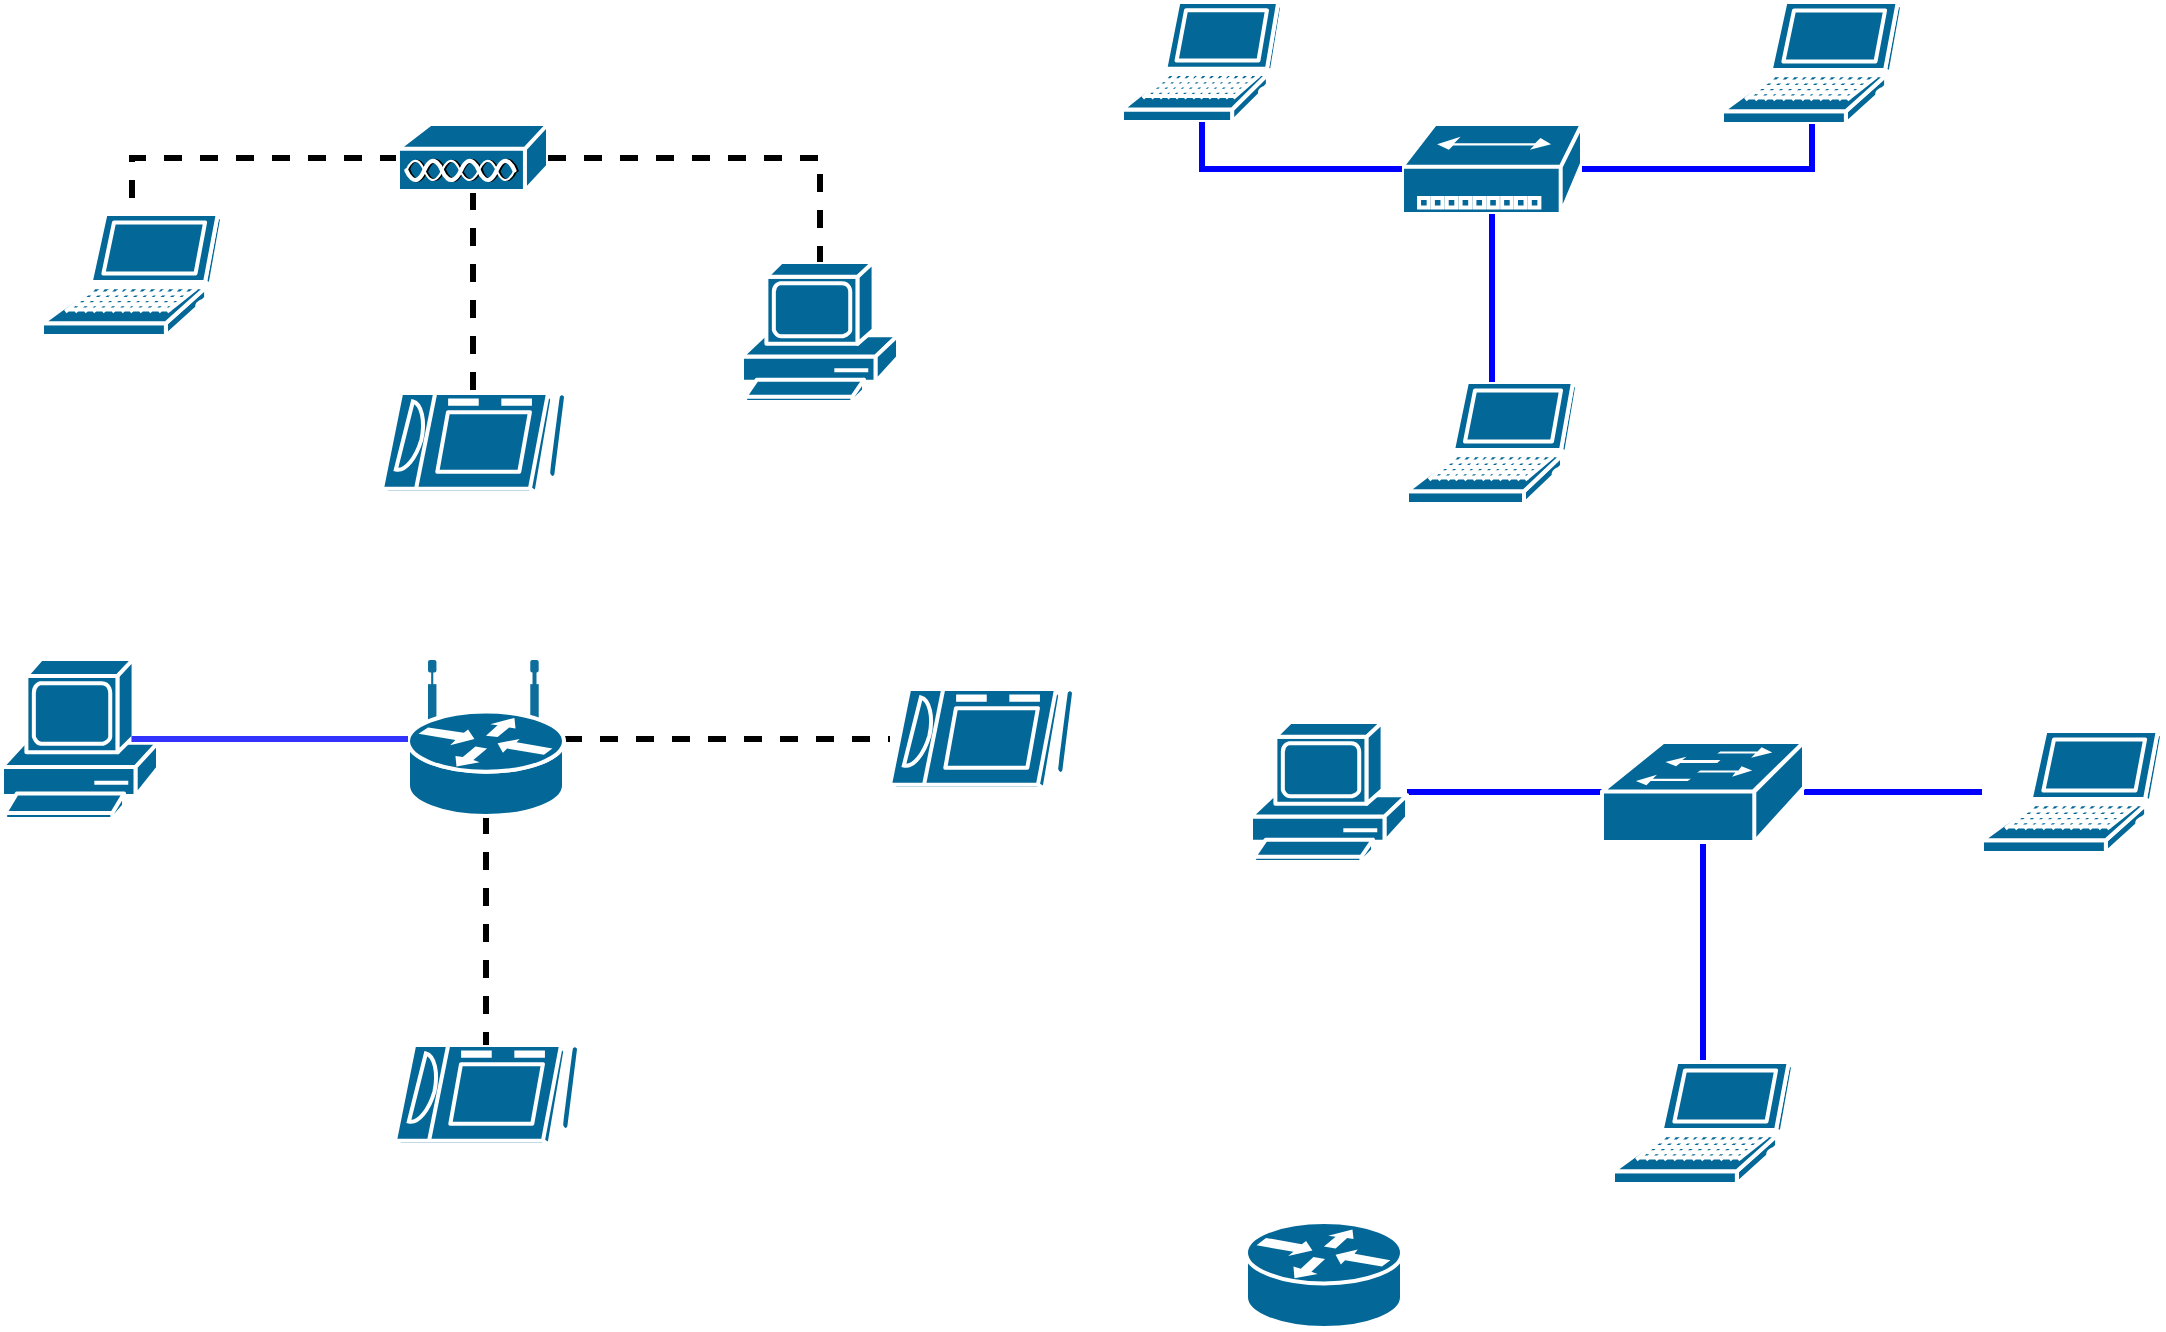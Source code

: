 <mxfile version="24.7.7">
  <diagram name="Página-1" id="0aykmzBQFzrhrvAtdoXJ">
    <mxGraphModel dx="1256" dy="669" grid="1" gridSize="10" guides="1" tooltips="1" connect="1" arrows="1" fold="1" page="1" pageScale="1" pageWidth="1169" pageHeight="827" math="0" shadow="0">
      <root>
        <mxCell id="0" />
        <mxCell id="1" parent="0" />
        <mxCell id="D3t5GSLkGJJTMsDcqO09-1" value="" style="shape=mxgraph.cisco.computers_and_peripherals.laptop;sketch=0;html=1;pointerEvents=1;dashed=0;fillColor=#036897;strokeColor=#ffffff;strokeWidth=2;verticalLabelPosition=bottom;verticalAlign=top;align=center;outlineConnect=0;" vertex="1" parent="1">
          <mxGeometry x="910" y="120" width="90" height="61" as="geometry" />
        </mxCell>
        <mxCell id="D3t5GSLkGJJTMsDcqO09-2" value="" style="shape=mxgraph.cisco.computers_and_peripherals.laptop;sketch=0;html=1;pointerEvents=1;dashed=0;fillColor=#036897;strokeColor=#ffffff;strokeWidth=2;verticalLabelPosition=bottom;verticalAlign=top;align=center;outlineConnect=0;" vertex="1" parent="1">
          <mxGeometry x="610" y="120" width="80" height="60" as="geometry" />
        </mxCell>
        <mxCell id="D3t5GSLkGJJTMsDcqO09-3" value="" style="shape=mxgraph.cisco.computers_and_peripherals.laptop;sketch=0;html=1;pointerEvents=1;dashed=0;fillColor=#036897;strokeColor=#ffffff;strokeWidth=2;verticalLabelPosition=bottom;verticalAlign=top;align=center;outlineConnect=0;" vertex="1" parent="1">
          <mxGeometry x="70" y="226" width="90" height="61" as="geometry" />
        </mxCell>
        <mxCell id="D3t5GSLkGJJTMsDcqO09-4" value="" style="shape=mxgraph.cisco.computers_and_peripherals.laptop;sketch=0;html=1;pointerEvents=1;dashed=0;fillColor=#036897;strokeColor=#ffffff;strokeWidth=2;verticalLabelPosition=bottom;verticalAlign=top;align=center;outlineConnect=0;" vertex="1" parent="1">
          <mxGeometry x="752.5" y="310" width="85" height="61" as="geometry" />
        </mxCell>
        <mxCell id="D3t5GSLkGJJTMsDcqO09-7" value="" style="shape=mxgraph.cisco.computers_and_peripherals.tablet;sketch=0;html=1;pointerEvents=1;dashed=0;fillColor=#036897;strokeColor=#ffffff;strokeWidth=2;verticalLabelPosition=bottom;verticalAlign=top;align=center;outlineConnect=0;" vertex="1" parent="1">
          <mxGeometry x="240" y="315.5" width="91" height="50" as="geometry" />
        </mxCell>
        <mxCell id="D3t5GSLkGJJTMsDcqO09-8" value="" style="shape=mxgraph.cisco.computers_and_peripherals.tablet;sketch=0;html=1;pointerEvents=1;dashed=0;fillColor=#036897;strokeColor=#ffffff;strokeWidth=2;verticalLabelPosition=bottom;verticalAlign=top;align=center;outlineConnect=0;" vertex="1" parent="1">
          <mxGeometry x="246.5" y="641.5" width="91" height="50" as="geometry" />
        </mxCell>
        <mxCell id="D3t5GSLkGJJTMsDcqO09-9" value="" style="shape=mxgraph.cisco.computers_and_peripherals.tablet;sketch=0;html=1;pointerEvents=1;dashed=0;fillColor=#036897;strokeColor=#ffffff;strokeWidth=2;verticalLabelPosition=bottom;verticalAlign=top;align=center;outlineConnect=0;" vertex="1" parent="1">
          <mxGeometry x="494" y="463.5" width="91" height="50" as="geometry" />
        </mxCell>
        <mxCell id="D3t5GSLkGJJTMsDcqO09-10" value="" style="shape=mxgraph.cisco.computers_and_peripherals.pc;sketch=0;html=1;pointerEvents=1;dashed=0;fillColor=#036897;strokeColor=#ffffff;strokeWidth=2;verticalLabelPosition=bottom;verticalAlign=top;align=center;outlineConnect=0;" vertex="1" parent="1">
          <mxGeometry x="420" y="250" width="78" height="70" as="geometry" />
        </mxCell>
        <mxCell id="D3t5GSLkGJJTMsDcqO09-11" value="" style="shape=mxgraph.cisco.computers_and_peripherals.pc;sketch=0;html=1;pointerEvents=1;dashed=0;fillColor=#036897;strokeColor=#ffffff;strokeWidth=2;verticalLabelPosition=bottom;verticalAlign=top;align=center;outlineConnect=0;" vertex="1" parent="1">
          <mxGeometry x="50" y="448.5" width="78" height="80" as="geometry" />
        </mxCell>
        <mxCell id="D3t5GSLkGJJTMsDcqO09-44" value="" style="edgeStyle=orthogonalEdgeStyle;rounded=0;orthogonalLoop=1;jettySize=auto;html=1;strokeWidth=3;endArrow=none;endFill=0;strokeColor=#0000FF;" edge="1" parent="1" source="D3t5GSLkGJJTMsDcqO09-12" target="D3t5GSLkGJJTMsDcqO09-22">
          <mxGeometry relative="1" as="geometry" />
        </mxCell>
        <mxCell id="D3t5GSLkGJJTMsDcqO09-12" value="" style="shape=mxgraph.cisco.computers_and_peripherals.pc;sketch=0;html=1;pointerEvents=1;dashed=0;fillColor=#036897;strokeColor=#ffffff;strokeWidth=2;verticalLabelPosition=bottom;verticalAlign=top;align=center;outlineConnect=0;" vertex="1" parent="1">
          <mxGeometry x="674.5" y="480" width="78" height="70" as="geometry" />
        </mxCell>
        <mxCell id="D3t5GSLkGJJTMsDcqO09-14" value="" style="shape=mxgraph.cisco.hubs_and_gateways.small_hub;sketch=0;html=1;pointerEvents=1;dashed=0;fillColor=#036897;strokeColor=#ffffff;strokeWidth=2;verticalLabelPosition=bottom;verticalAlign=top;align=center;outlineConnect=0;" vertex="1" parent="1">
          <mxGeometry x="750" y="181" width="90" height="45" as="geometry" />
        </mxCell>
        <mxCell id="D3t5GSLkGJJTMsDcqO09-32" style="edgeStyle=orthogonalEdgeStyle;rounded=0;orthogonalLoop=1;jettySize=auto;html=1;dashed=1;endArrow=none;endFill=0;strokeWidth=3;" edge="1" parent="1" source="D3t5GSLkGJJTMsDcqO09-19" target="D3t5GSLkGJJTMsDcqO09-7">
          <mxGeometry relative="1" as="geometry" />
        </mxCell>
        <mxCell id="D3t5GSLkGJJTMsDcqO09-34" style="edgeStyle=orthogonalEdgeStyle;rounded=0;orthogonalLoop=1;jettySize=auto;html=1;strokeWidth=3;dashed=1;endArrow=none;endFill=0;" edge="1" parent="1" source="D3t5GSLkGJJTMsDcqO09-19" target="D3t5GSLkGJJTMsDcqO09-3">
          <mxGeometry relative="1" as="geometry" />
        </mxCell>
        <mxCell id="D3t5GSLkGJJTMsDcqO09-19" value="" style="shape=mxgraph.cisco.misc.access_point;sketch=0;html=1;pointerEvents=1;dashed=0;fillColor=#036897;strokeColor=#ffffff;strokeWidth=2;verticalLabelPosition=bottom;verticalAlign=top;align=center;outlineConnect=0;" vertex="1" parent="1">
          <mxGeometry x="248" y="181" width="75" height="34" as="geometry" />
        </mxCell>
        <mxCell id="D3t5GSLkGJJTMsDcqO09-20" value="" style="shape=mxgraph.cisco.routers.router;sketch=0;html=1;pointerEvents=1;dashed=0;fillColor=#036897;strokeColor=#ffffff;strokeWidth=2;verticalLabelPosition=bottom;verticalAlign=top;align=center;outlineConnect=0;" vertex="1" parent="1">
          <mxGeometry x="672" y="730" width="78" height="53" as="geometry" />
        </mxCell>
        <mxCell id="D3t5GSLkGJJTMsDcqO09-39" value="" style="edgeStyle=orthogonalEdgeStyle;rounded=0;orthogonalLoop=1;jettySize=auto;html=1;endArrow=none;endFill=0;strokeWidth=3;dashed=1;" edge="1" parent="1" source="D3t5GSLkGJJTMsDcqO09-21" target="D3t5GSLkGJJTMsDcqO09-9">
          <mxGeometry relative="1" as="geometry" />
        </mxCell>
        <mxCell id="D3t5GSLkGJJTMsDcqO09-41" value="" style="edgeStyle=orthogonalEdgeStyle;rounded=0;orthogonalLoop=1;jettySize=auto;html=1;startArrow=none;startFill=0;dashed=1;strokeWidth=3;endArrow=none;endFill=0;" edge="1" parent="1" source="D3t5GSLkGJJTMsDcqO09-21" target="D3t5GSLkGJJTMsDcqO09-8">
          <mxGeometry relative="1" as="geometry" />
        </mxCell>
        <mxCell id="D3t5GSLkGJJTMsDcqO09-21" value="" style="shape=mxgraph.cisco.routers.wireless_router;sketch=0;html=1;pointerEvents=1;dashed=0;fillColor=#036897;strokeColor=#ffffff;strokeWidth=2;verticalLabelPosition=bottom;verticalAlign=top;align=center;outlineConnect=0;" vertex="1" parent="1">
          <mxGeometry x="253" y="450" width="78" height="77" as="geometry" />
        </mxCell>
        <mxCell id="D3t5GSLkGJJTMsDcqO09-45" style="edgeStyle=orthogonalEdgeStyle;rounded=0;orthogonalLoop=1;jettySize=auto;html=1;strokeWidth=3;endArrow=none;endFill=0;strokeColor=#0000FF;" edge="1" parent="1" source="D3t5GSLkGJJTMsDcqO09-22" target="D3t5GSLkGJJTMsDcqO09-42">
          <mxGeometry relative="1" as="geometry" />
        </mxCell>
        <mxCell id="D3t5GSLkGJJTMsDcqO09-46" style="edgeStyle=orthogonalEdgeStyle;rounded=0;orthogonalLoop=1;jettySize=auto;html=1;strokeWidth=3;endArrow=none;endFill=0;fillColor=#dae8fc;strokeColor=#0000FF;" edge="1" parent="1" source="D3t5GSLkGJJTMsDcqO09-22" target="D3t5GSLkGJJTMsDcqO09-43">
          <mxGeometry relative="1" as="geometry" />
        </mxCell>
        <mxCell id="D3t5GSLkGJJTMsDcqO09-22" value="" style="shape=mxgraph.cisco.switches.workgroup_switch;sketch=0;html=1;pointerEvents=1;dashed=0;fillColor=#036897;strokeColor=#ffffff;strokeWidth=2;verticalLabelPosition=bottom;verticalAlign=top;align=center;outlineConnect=0;" vertex="1" parent="1">
          <mxGeometry x="850" y="490" width="101" height="50" as="geometry" />
        </mxCell>
        <mxCell id="D3t5GSLkGJJTMsDcqO09-25" style="rounded=0;orthogonalLoop=1;jettySize=auto;html=1;entryX=0.5;entryY=1;entryDx=0;entryDy=0;entryPerimeter=0;strokeWidth=3;edgeStyle=orthogonalEdgeStyle;endArrow=none;endFill=0;fillColor=#dae8fc;strokeColor=#0000FF;" edge="1" parent="1" source="D3t5GSLkGJJTMsDcqO09-4" target="D3t5GSLkGJJTMsDcqO09-14">
          <mxGeometry relative="1" as="geometry" />
        </mxCell>
        <mxCell id="D3t5GSLkGJJTMsDcqO09-28" style="edgeStyle=orthogonalEdgeStyle;rounded=0;orthogonalLoop=1;jettySize=auto;html=1;entryX=0.5;entryY=1;entryDx=0;entryDy=0;entryPerimeter=0;startArrow=none;startFill=0;strokeWidth=3;endArrow=none;endFill=0;fillColor=#dae8fc;strokeColor=#0000FF;" edge="1" parent="1" source="D3t5GSLkGJJTMsDcqO09-14" target="D3t5GSLkGJJTMsDcqO09-2">
          <mxGeometry relative="1" as="geometry" />
        </mxCell>
        <mxCell id="D3t5GSLkGJJTMsDcqO09-29" style="edgeStyle=orthogonalEdgeStyle;rounded=0;orthogonalLoop=1;jettySize=auto;html=1;entryX=0.5;entryY=1;entryDx=0;entryDy=0;entryPerimeter=0;endArrow=none;endFill=0;strokeWidth=3;fillColor=#dae8fc;strokeColor=#0000FF;" edge="1" parent="1" source="D3t5GSLkGJJTMsDcqO09-14" target="D3t5GSLkGJJTMsDcqO09-1">
          <mxGeometry relative="1" as="geometry" />
        </mxCell>
        <mxCell id="D3t5GSLkGJJTMsDcqO09-33" style="edgeStyle=orthogonalEdgeStyle;rounded=0;orthogonalLoop=1;jettySize=auto;html=1;entryX=0.5;entryY=0;entryDx=0;entryDy=0;entryPerimeter=0;dashed=1;strokeWidth=3;endArrow=none;endFill=0;" edge="1" parent="1" source="D3t5GSLkGJJTMsDcqO09-19" target="D3t5GSLkGJJTMsDcqO09-10">
          <mxGeometry relative="1" as="geometry" />
        </mxCell>
        <mxCell id="D3t5GSLkGJJTMsDcqO09-40" style="edgeStyle=orthogonalEdgeStyle;rounded=0;orthogonalLoop=1;jettySize=auto;html=1;entryX=0.83;entryY=0.5;entryDx=0;entryDy=0;entryPerimeter=0;strokeWidth=3;fillColor=#dae8fc;strokeColor=#3333FF;endArrow=none;endFill=0;" edge="1" parent="1" source="D3t5GSLkGJJTMsDcqO09-21" target="D3t5GSLkGJJTMsDcqO09-11">
          <mxGeometry relative="1" as="geometry" />
        </mxCell>
        <mxCell id="D3t5GSLkGJJTMsDcqO09-42" value="" style="shape=mxgraph.cisco.computers_and_peripherals.laptop;sketch=0;html=1;pointerEvents=1;dashed=0;fillColor=#036897;strokeColor=#ffffff;strokeWidth=2;verticalLabelPosition=bottom;verticalAlign=top;align=center;outlineConnect=0;" vertex="1" parent="1">
          <mxGeometry x="855.5" y="650" width="90" height="61" as="geometry" />
        </mxCell>
        <mxCell id="D3t5GSLkGJJTMsDcqO09-43" value="" style="shape=mxgraph.cisco.computers_and_peripherals.laptop;sketch=0;html=1;pointerEvents=1;dashed=0;fillColor=#036897;strokeColor=#ffffff;strokeWidth=2;verticalLabelPosition=bottom;verticalAlign=top;align=center;outlineConnect=0;" vertex="1" parent="1">
          <mxGeometry x="1040" y="484.5" width="90" height="61" as="geometry" />
        </mxCell>
      </root>
    </mxGraphModel>
  </diagram>
</mxfile>
